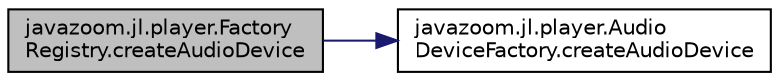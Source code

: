 digraph "javazoom.jl.player.FactoryRegistry.createAudioDevice"
{
 // LATEX_PDF_SIZE
  edge [fontname="Helvetica",fontsize="10",labelfontname="Helvetica",labelfontsize="10"];
  node [fontname="Helvetica",fontsize="10",shape=record];
  rankdir="LR";
  Node1 [label="javazoom.jl.player.Factory\lRegistry.createAudioDevice",height=0.2,width=0.4,color="black", fillcolor="grey75", style="filled", fontcolor="black",tooltip=" "];
  Node1 -> Node2 [color="midnightblue",fontsize="10",style="solid"];
  Node2 [label="javazoom.jl.player.Audio\lDeviceFactory.createAudioDevice",height=0.2,width=0.4,color="black", fillcolor="white", style="filled",URL="$classjavazoom_1_1jl_1_1player_1_1_audio_device_factory.html#abebb27927d12a95f1dc2a7d73c67d34e",tooltip=" "];
}
